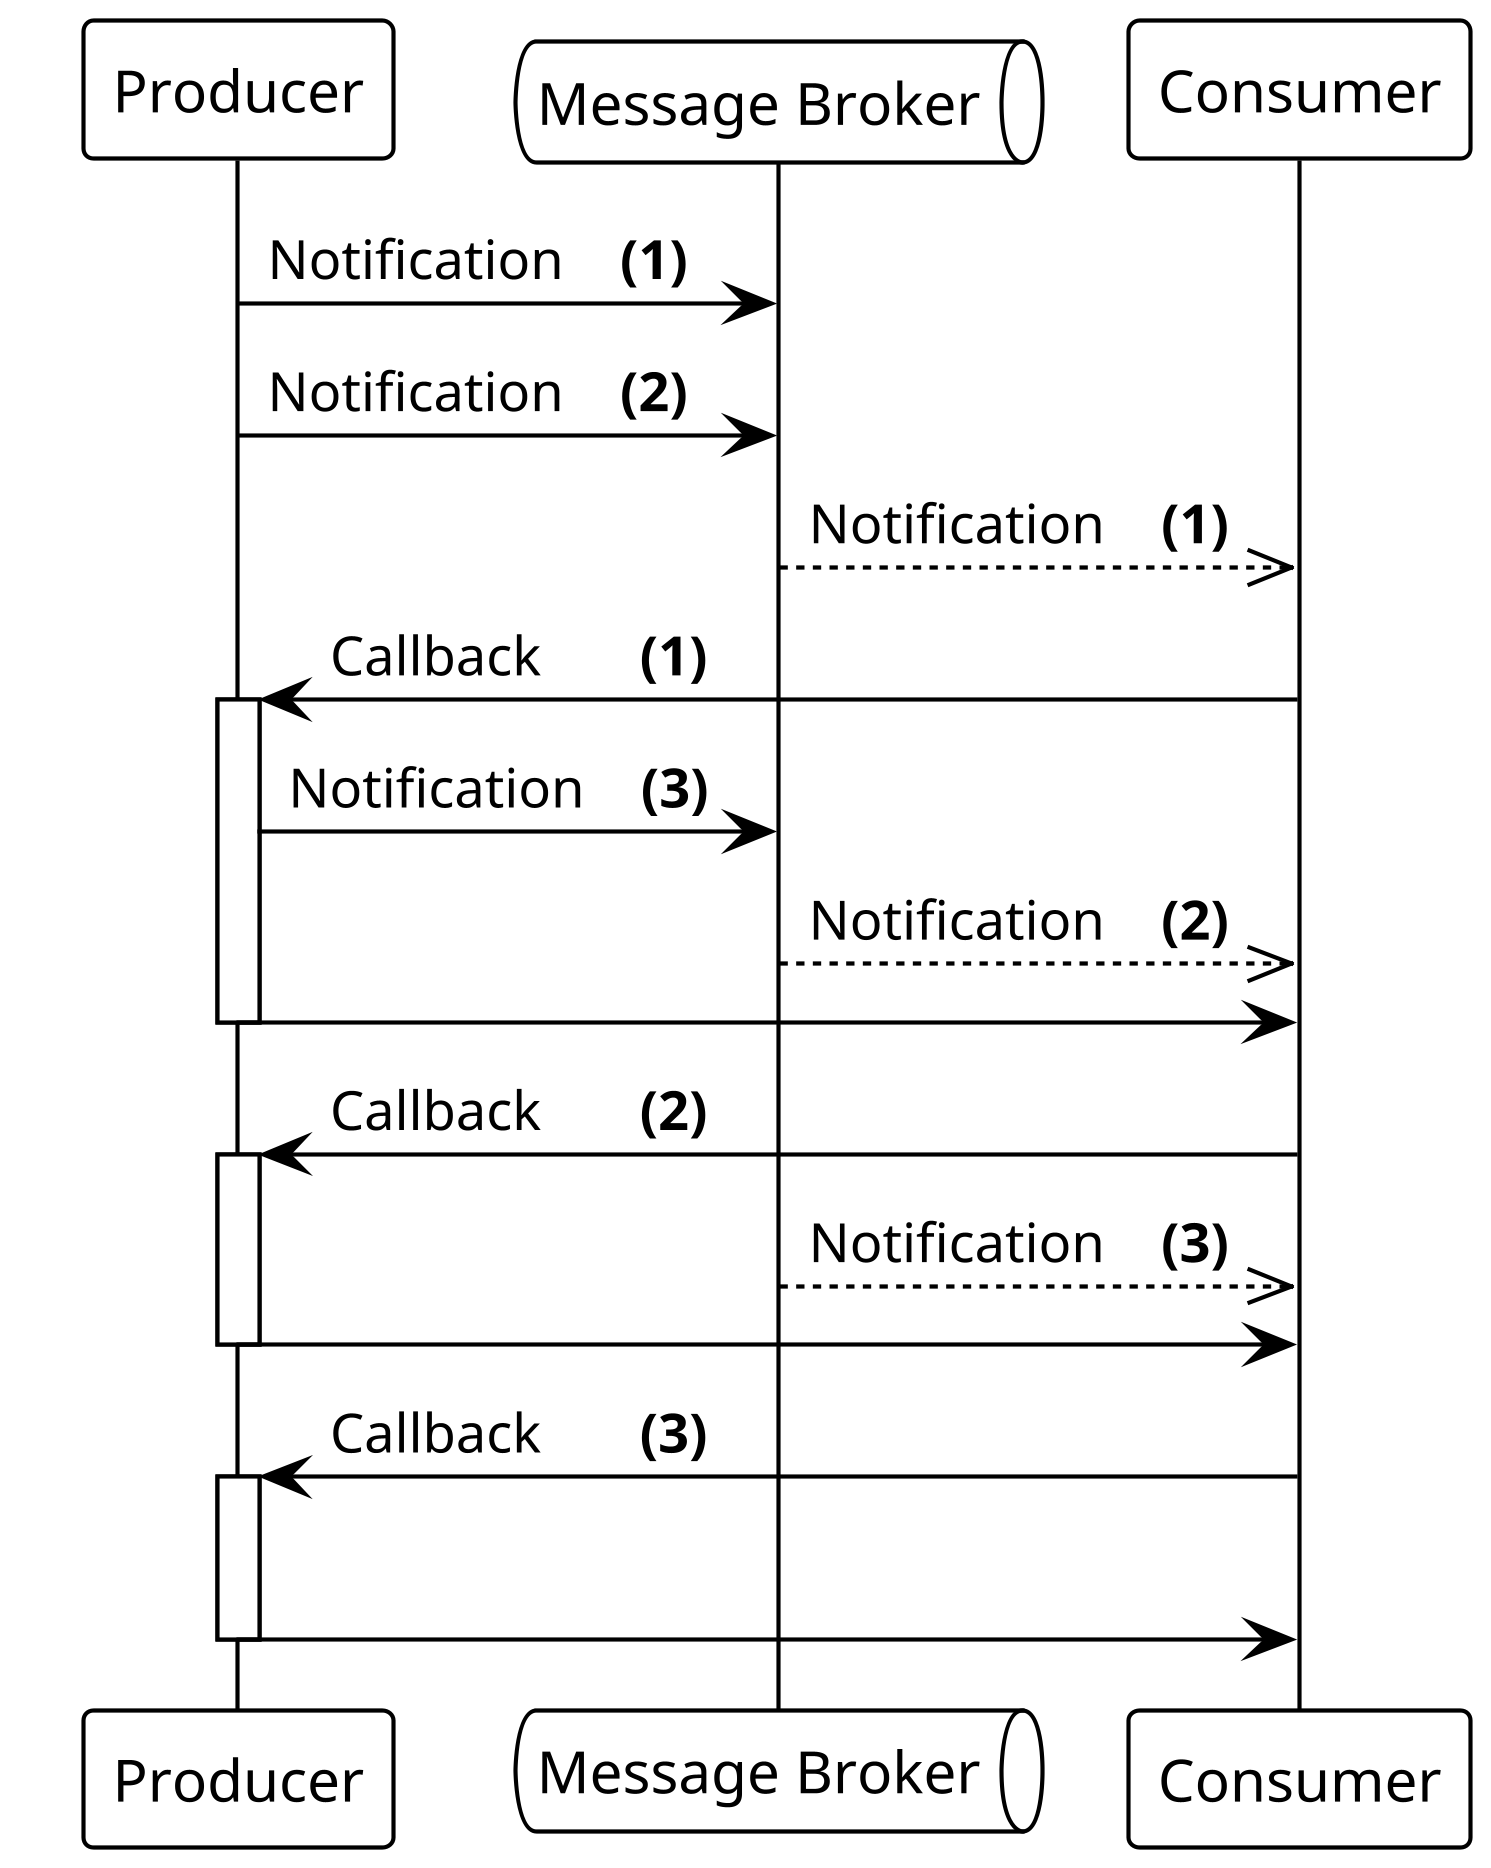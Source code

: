 @startuml
!theme plain
skinparam dpi 400
skinparam defaultFontName Jetbrains Mono
'skinparam ParticipantPadding 80

participant Producer as prod
queue "Message Broker" as b
participant Consumer as con

prod -> b : Notification    <b>(1)</b>
prod -> b : Notification    <b>(2)</b>
b -->> con : Notification    <b>(1)</b>

con -> prod ++ : Callback       <b>(1)</b>
prod -> b : Notification    <b>(3)</b>
b -->> con : Notification    <b>(2)</b>
prod -> con --

con -> prod ++ : Callback       <b>(2)</b>
b -->> con : Notification    <b>(3)</b>
prod -> con --

con -> prod ++  : Callback       <b>(3)</b>
|||
prod -> con --

@enduml
